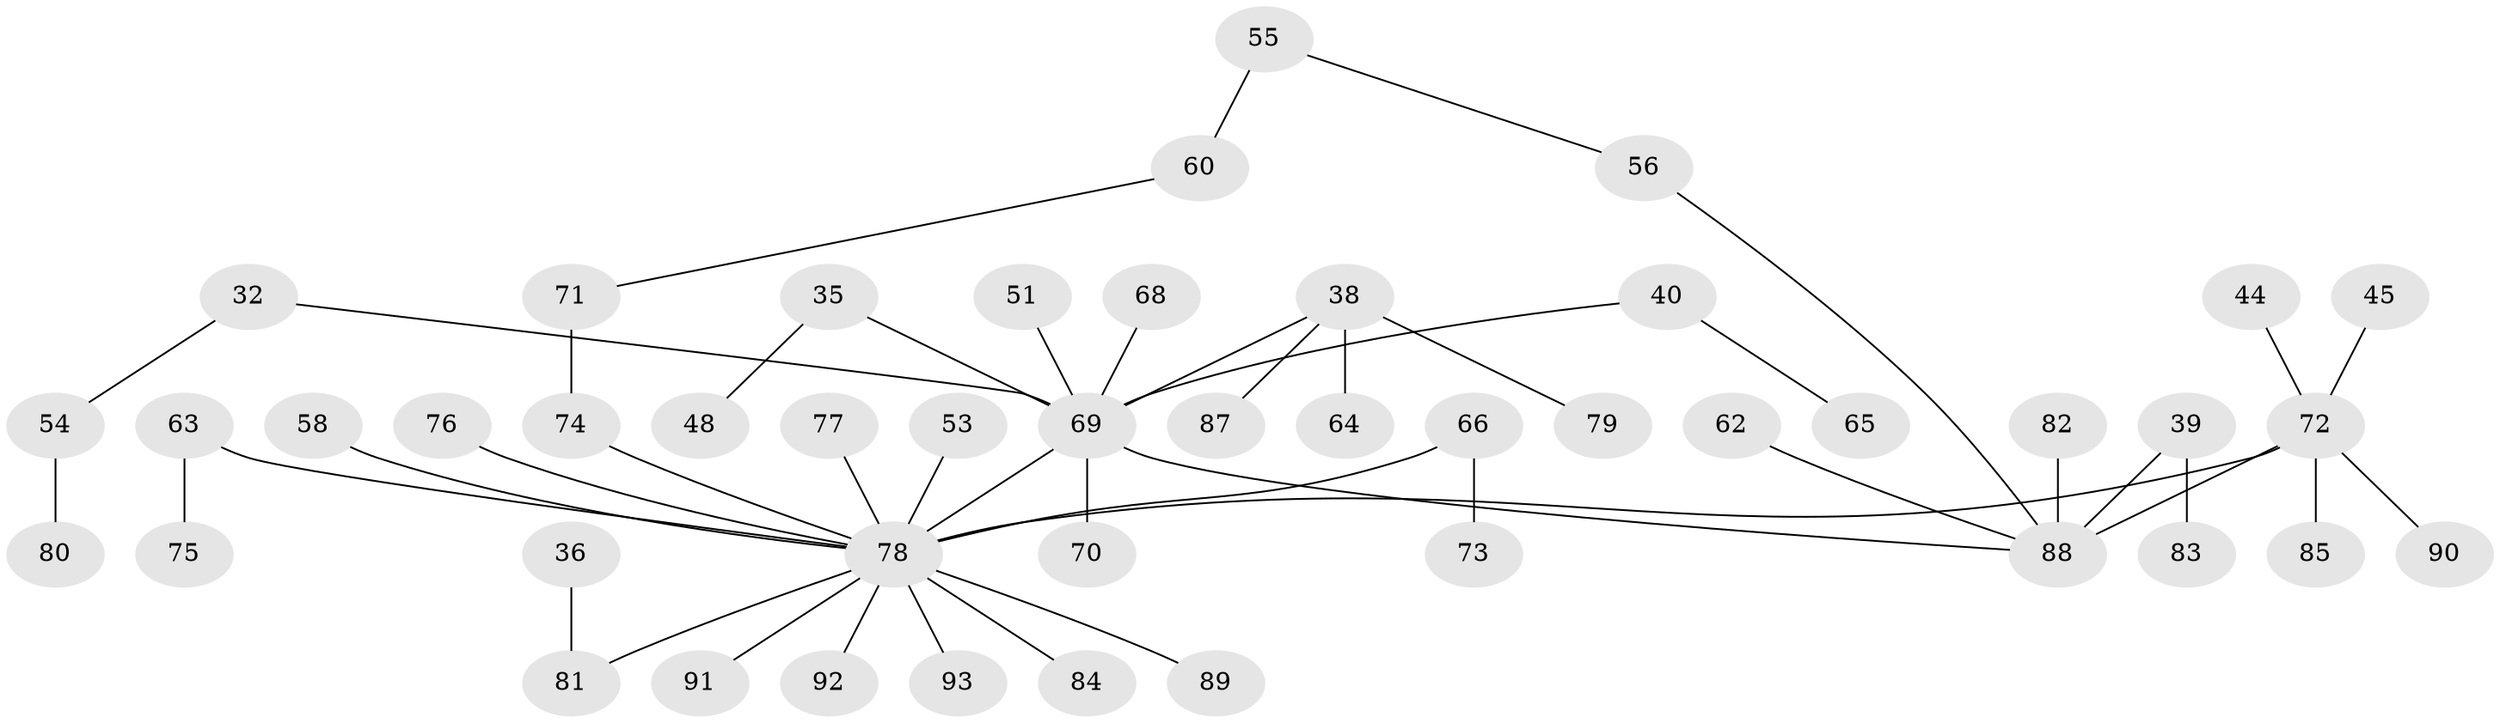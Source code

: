 // original degree distribution, {5: 0.06451612903225806, 7: 0.021505376344086023, 3: 0.0967741935483871, 2: 0.3225806451612903, 4: 0.053763440860215055, 1: 0.44086021505376344}
// Generated by graph-tools (version 1.1) at 2025/42/03/09/25 04:42:33]
// undirected, 46 vertices, 47 edges
graph export_dot {
graph [start="1"]
  node [color=gray90,style=filled];
  32 [super="+21"];
  35;
  36;
  38;
  39;
  40;
  44;
  45;
  48;
  51;
  53;
  54;
  55;
  56 [super="+46"];
  58;
  60;
  62;
  63;
  64;
  65;
  66;
  68;
  69 [super="+33"];
  70;
  71;
  72 [super="+50+67"];
  73;
  74;
  75;
  76;
  77;
  78 [super="+57+22+47+26+61+31+17+20+28"];
  79;
  80;
  81 [super="+11+18+27+30"];
  82;
  83;
  84;
  85;
  87;
  88 [super="+52+86"];
  89;
  90;
  91;
  92;
  93;
  32 -- 54;
  32 -- 69;
  35 -- 48;
  35 -- 69;
  36 -- 81;
  38 -- 64;
  38 -- 79;
  38 -- 87;
  38 -- 69;
  39 -- 83;
  39 -- 88;
  40 -- 65;
  40 -- 69;
  44 -- 72;
  45 -- 72;
  51 -- 69;
  53 -- 78;
  54 -- 80;
  55 -- 60;
  55 -- 56;
  56 -- 88;
  58 -- 78;
  60 -- 71;
  62 -- 88;
  63 -- 75;
  63 -- 78;
  66 -- 73;
  66 -- 78;
  68 -- 69;
  69 -- 78 [weight=2];
  69 -- 70;
  69 -- 88;
  71 -- 74;
  72 -- 85;
  72 -- 90;
  72 -- 88 [weight=2];
  72 -- 78;
  74 -- 78;
  76 -- 78;
  77 -- 78;
  78 -- 81;
  78 -- 84;
  78 -- 91;
  78 -- 92;
  78 -- 93;
  78 -- 89;
  82 -- 88;
}
